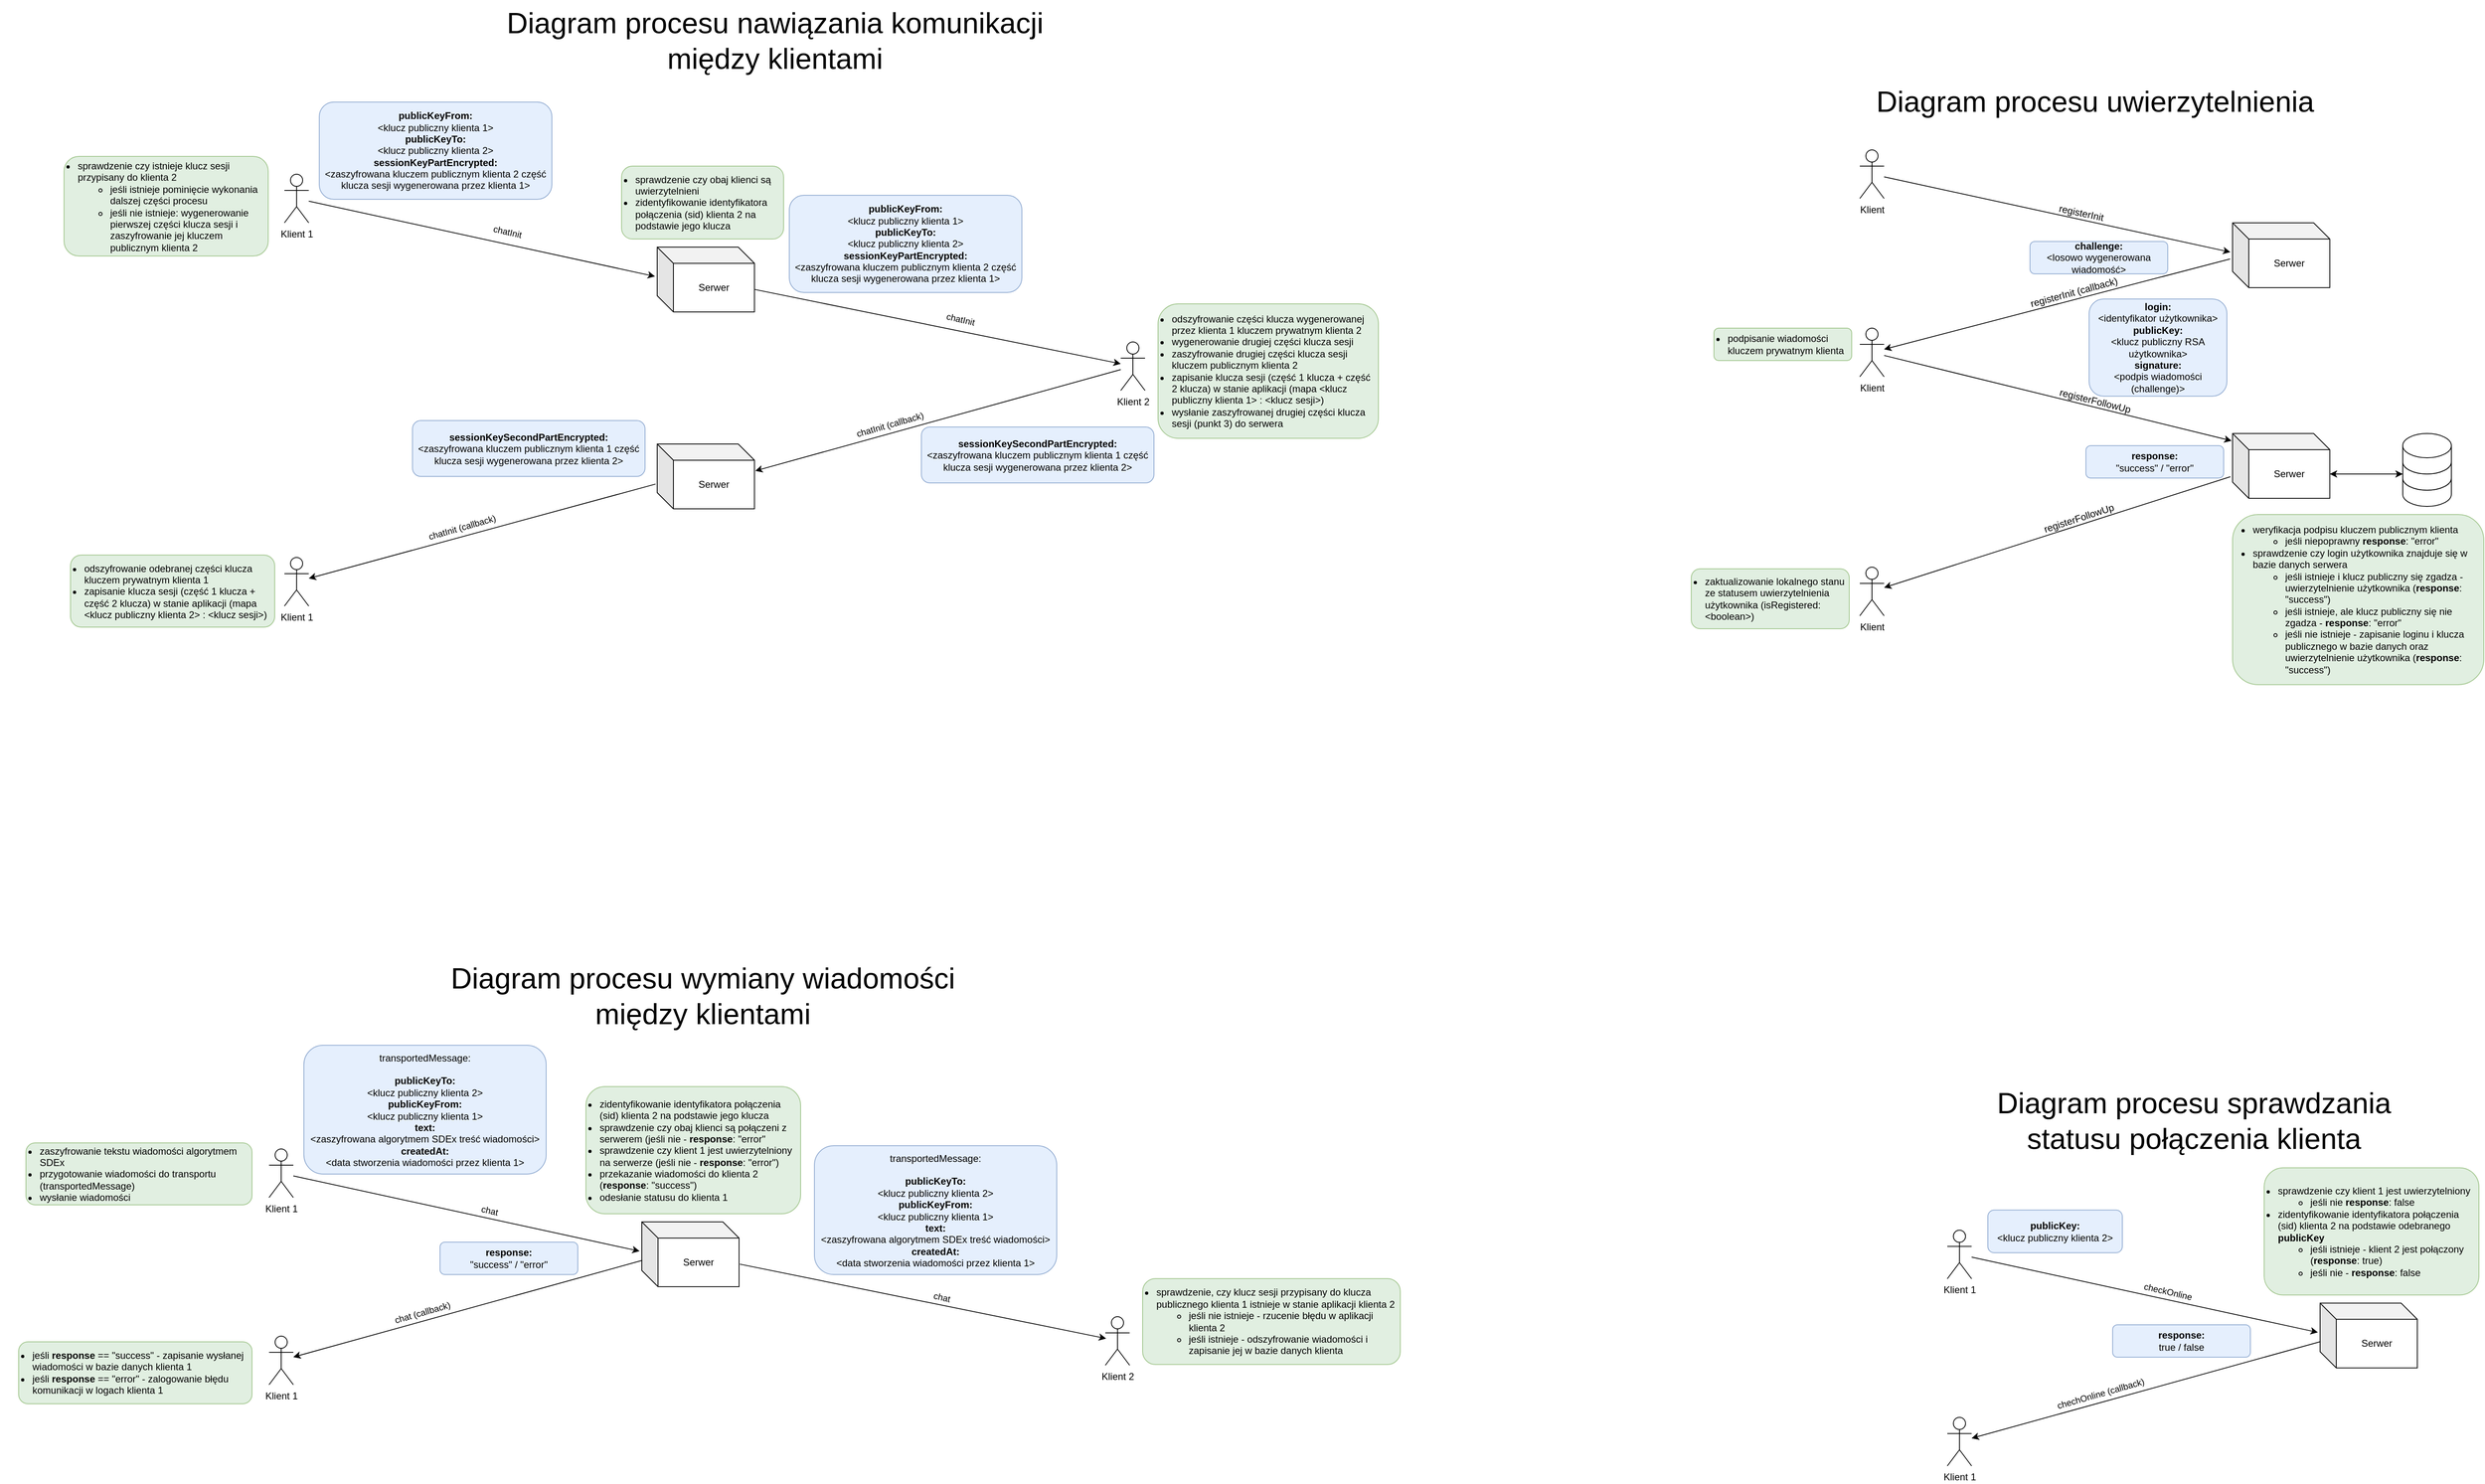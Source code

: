 <mxfile version="21.8.2" type="device">
  <diagram id="prtHgNgQTEPvFCAcTncT" name="Page-1">
    <mxGraphModel dx="3543" dy="1810" grid="0" gridSize="10" guides="1" tooltips="1" connect="1" arrows="1" fold="1" page="1" pageScale="1" pageWidth="827" pageHeight="1169" math="0" shadow="0">
      <root>
        <mxCell id="0" />
        <mxCell id="1" parent="0" />
        <mxCell id="hMmeVdPa3TFVPshaFbfD-28" value="&lt;div style=&quot;&quot;&gt;&lt;font style=&quot;font-size: 12px;&quot;&gt;&lt;b style=&quot;&quot;&gt;response:&lt;/b&gt;&lt;br&gt;&lt;/font&gt;&lt;/div&gt;&lt;div style=&quot;&quot;&gt;&lt;font style=&quot;font-size: 12px;&quot;&gt;&quot;success&quot; / &quot;error&quot;&lt;/font&gt;&lt;/div&gt;" style="rounded=1;whiteSpace=wrap;html=1;fillColor=#dae8fc;strokeColor=#6c8ebf;spacingTop=0;verticalAlign=middle;spacingBottom=0;opacity=70;" parent="1" vertex="1">
          <mxGeometry x="339" y="405" width="170" height="40" as="geometry" />
        </mxCell>
        <mxCell id="hMmeVdPa3TFVPshaFbfD-19" value="&lt;div style=&quot;&quot;&gt;&lt;span style=&quot;background-color: initial;&quot;&gt;&lt;b style=&quot;&quot;&gt;&lt;font style=&quot;font-size: 12px;&quot;&gt;login:&lt;/font&gt;&lt;/b&gt;&lt;/span&gt;&lt;/div&gt;&lt;div style=&quot;&quot;&gt;&lt;font style=&quot;font-size: 12px;&quot;&gt;&lt;span style=&quot;background-color: initial;&quot;&gt;&amp;lt;identyfikator użytkownika&amp;gt;&lt;/span&gt;&lt;br&gt;&lt;/font&gt;&lt;/div&gt;&lt;div style=&quot;&quot;&gt;&lt;span style=&quot;background-color: initial;&quot;&gt;&lt;b&gt;&lt;font style=&quot;font-size: 12px;&quot;&gt;publicKey:&lt;/font&gt;&lt;/b&gt;&lt;/span&gt;&lt;/div&gt;&lt;div style=&quot;&quot;&gt;&lt;span style=&quot;background-color: initial;&quot;&gt;&lt;font style=&quot;font-size: 12px;&quot;&gt;&amp;lt;klucz publiczny RSA użytkownika&amp;gt;&lt;/font&gt;&lt;/span&gt;&lt;/div&gt;&lt;div style=&quot;&quot;&gt;&lt;b&gt;&lt;font style=&quot;font-size: 12px;&quot;&gt;signature:&lt;/font&gt;&lt;/b&gt;&lt;/div&gt;&lt;div style=&quot;&quot;&gt;&lt;font style=&quot;font-size: 12px;&quot;&gt;&amp;lt;podpis wiadomości (challenge)&amp;gt;&lt;/font&gt;&lt;/div&gt;" style="rounded=1;whiteSpace=wrap;html=1;fillColor=#dae8fc;strokeColor=#6c8ebf;spacingTop=0;verticalAlign=middle;spacingBottom=0;opacity=70;" parent="1" vertex="1">
          <mxGeometry x="343" y="224" width="170" height="120" as="geometry" />
        </mxCell>
        <mxCell id="hMmeVdPa3TFVPshaFbfD-13" value="&lt;div style=&quot;&quot;&gt;&lt;span style=&quot;background-color: initial;&quot;&gt;&lt;b style=&quot;&quot;&gt;&lt;font style=&quot;font-size: 12px;&quot;&gt;challenge:&lt;/font&gt;&lt;/b&gt;&lt;/span&gt;&lt;/div&gt;&lt;div style=&quot;&quot;&gt;&lt;span style=&quot;background-color: initial;&quot;&gt;&lt;font style=&quot;font-size: 12px;&quot;&gt;&amp;lt;losowo wygenerowana wiadomość&amp;gt;&lt;/font&gt;&lt;/span&gt;&lt;br&gt;&lt;/div&gt;" style="rounded=1;whiteSpace=wrap;html=1;fillColor=#dae8fc;strokeColor=#6c8ebf;spacingTop=0;verticalAlign=middle;spacingBottom=0;opacity=70;" parent="1" vertex="1">
          <mxGeometry x="270" y="153" width="170" height="40" as="geometry" />
        </mxCell>
        <mxCell id="hMmeVdPa3TFVPshaFbfD-2" value="Klient" style="shape=umlActor;verticalLabelPosition=bottom;verticalAlign=top;html=1;outlineConnect=0;" parent="1" vertex="1">
          <mxGeometry x="60" y="40" width="30" height="60" as="geometry" />
        </mxCell>
        <mxCell id="hMmeVdPa3TFVPshaFbfD-3" value="Serwer" style="shape=cube;whiteSpace=wrap;html=1;boundedLbl=1;backgroundOutline=1;darkOpacity=0.05;darkOpacity2=0.1;" parent="1" vertex="1">
          <mxGeometry x="520" y="130" width="120" height="80" as="geometry" />
        </mxCell>
        <mxCell id="hMmeVdPa3TFVPshaFbfD-4" value="" style="endArrow=classic;html=1;rounded=0;entryX=-0.023;entryY=0.452;entryDx=0;entryDy=0;entryPerimeter=0;" parent="1" source="hMmeVdPa3TFVPshaFbfD-2" target="hMmeVdPa3TFVPshaFbfD-3" edge="1">
          <mxGeometry width="50" height="50" relative="1" as="geometry">
            <mxPoint x="290" y="230" as="sourcePoint" />
            <mxPoint x="340" y="180" as="targetPoint" />
          </mxGeometry>
        </mxCell>
        <mxCell id="hMmeVdPa3TFVPshaFbfD-5" value="registerInit" style="edgeLabel;html=1;align=center;verticalAlign=middle;resizable=0;points=[];rotation=12;fontSize=12;labelBackgroundColor=none;" parent="hMmeVdPa3TFVPshaFbfD-4" vertex="1" connectable="0">
          <mxGeometry x="-0.221" y="1" relative="1" as="geometry">
            <mxPoint x="76" y="9" as="offset" />
          </mxGeometry>
        </mxCell>
        <mxCell id="hMmeVdPa3TFVPshaFbfD-8" value="Klient" style="shape=umlActor;verticalLabelPosition=bottom;verticalAlign=top;html=1;outlineConnect=0;" parent="1" vertex="1">
          <mxGeometry x="60" y="260" width="30" height="60" as="geometry" />
        </mxCell>
        <mxCell id="hMmeVdPa3TFVPshaFbfD-11" value="" style="endArrow=classic;html=1;rounded=0;exitX=-0.026;exitY=0.558;exitDx=0;exitDy=0;exitPerimeter=0;" parent="1" source="hMmeVdPa3TFVPshaFbfD-3" target="hMmeVdPa3TFVPshaFbfD-8" edge="1">
          <mxGeometry width="50" height="50" relative="1" as="geometry">
            <mxPoint x="80" y="210" as="sourcePoint" />
            <mxPoint x="150" y="220" as="targetPoint" />
          </mxGeometry>
        </mxCell>
        <mxCell id="hMmeVdPa3TFVPshaFbfD-12" value="&lt;font style=&quot;font-size: 12px;&quot;&gt;registerInit (callback)&lt;/font&gt;" style="edgeLabel;html=1;align=center;verticalAlign=middle;resizable=0;points=[];rotation=-15;labelBackgroundColor=none;fontSize=12;" parent="hMmeVdPa3TFVPshaFbfD-11" vertex="1" connectable="0">
          <mxGeometry x="-0.221" y="1" relative="1" as="geometry">
            <mxPoint x="-27" y="-3" as="offset" />
          </mxGeometry>
        </mxCell>
        <mxCell id="hMmeVdPa3TFVPshaFbfD-15" value="" style="endArrow=classic;html=1;rounded=0;entryX=-0.01;entryY=0.113;entryDx=0;entryDy=0;entryPerimeter=0;" parent="1" source="hMmeVdPa3TFVPshaFbfD-8" target="hMmeVdPa3TFVPshaFbfD-16" edge="1">
          <mxGeometry width="50" height="50" relative="1" as="geometry">
            <mxPoint x="240" y="360" as="sourcePoint" />
            <mxPoint x="520" y="390" as="targetPoint" />
          </mxGeometry>
        </mxCell>
        <mxCell id="hMmeVdPa3TFVPshaFbfD-26" value="registerFollowUp" style="edgeLabel;html=1;align=center;verticalAlign=middle;resizable=0;points=[];rotation=14;labelBackgroundColor=none;fontSize=12;spacing=2;" parent="hMmeVdPa3TFVPshaFbfD-15" vertex="1" connectable="0">
          <mxGeometry x="-0.499" y="-1" relative="1" as="geometry">
            <mxPoint x="153" y="29" as="offset" />
          </mxGeometry>
        </mxCell>
        <mxCell id="hMmeVdPa3TFVPshaFbfD-16" value="Serwer" style="shape=cube;whiteSpace=wrap;html=1;boundedLbl=1;backgroundOutline=1;darkOpacity=0.05;darkOpacity2=0.1;" parent="1" vertex="1">
          <mxGeometry x="520" y="390" width="120" height="80" as="geometry" />
        </mxCell>
        <mxCell id="hMmeVdPa3TFVPshaFbfD-24" value="Klient" style="shape=umlActor;verticalLabelPosition=bottom;verticalAlign=top;html=1;outlineConnect=0;" parent="1" vertex="1">
          <mxGeometry x="60" y="555" width="30" height="60" as="geometry" />
        </mxCell>
        <mxCell id="hMmeVdPa3TFVPshaFbfD-25" value="" style="endArrow=classic;html=1;rounded=0;exitX=-0.023;exitY=0.667;exitDx=0;exitDy=0;exitPerimeter=0;" parent="1" source="hMmeVdPa3TFVPshaFbfD-16" target="hMmeVdPa3TFVPshaFbfD-24" edge="1">
          <mxGeometry width="50" height="50" relative="1" as="geometry">
            <mxPoint x="510" y="420" as="sourcePoint" />
            <mxPoint x="320" y="440" as="targetPoint" />
          </mxGeometry>
        </mxCell>
        <mxCell id="hMmeVdPa3TFVPshaFbfD-29" value="&lt;font style=&quot;font-size: 12px;&quot;&gt;registerFollowUp&lt;/font&gt;" style="edgeLabel;html=1;align=center;verticalAlign=middle;resizable=0;points=[];rotation=342;labelBackgroundColor=none;fontSize=12;" parent="hMmeVdPa3TFVPshaFbfD-25" vertex="1" connectable="0">
          <mxGeometry x="0.553" relative="1" as="geometry">
            <mxPoint x="144" y="-55" as="offset" />
          </mxGeometry>
        </mxCell>
        <mxCell id="hMmeVdPa3TFVPshaFbfD-35" value="&lt;div style=&quot;&quot;&gt;&lt;ul&gt;&lt;li&gt;&lt;font style=&quot;font-size: 12px;&quot;&gt;podpisanie wiadomości kluczem prywatnym klienta&lt;/font&gt;&lt;/li&gt;&lt;/ul&gt;&lt;/div&gt;" style="rounded=1;whiteSpace=wrap;html=1;fillColor=#d5e8d4;strokeColor=#82b366;spacingTop=0;verticalAlign=middle;spacingBottom=0;opacity=70;align=left;labelPosition=center;verticalLabelPosition=middle;spacingLeft=-25;" parent="1" vertex="1">
          <mxGeometry x="-120" y="260" width="170" height="40" as="geometry" />
        </mxCell>
        <mxCell id="Lk_NrazdhThPDiIbwe2l-1" value="&lt;div style=&quot;&quot;&gt;&lt;ul&gt;&lt;li&gt;&lt;span style=&quot;&quot;&gt;weryfikacja podpisu kluczem publicznym klienta&lt;/span&gt;&lt;/li&gt;&lt;ul&gt;&lt;li&gt;&lt;span style=&quot;&quot;&gt;jeśli niepoprawny &lt;b&gt;response&lt;/b&gt;: &quot;error&quot;&lt;/span&gt;&lt;/li&gt;&lt;/ul&gt;&lt;li&gt;&lt;span style=&quot;&quot;&gt;sprawdzenie czy login użytkownika znajduje się w bazie danych serwera&lt;/span&gt;&lt;/li&gt;&lt;ul&gt;&lt;li&gt;&lt;span style=&quot;&quot;&gt;jeśli istnieje i klucz publiczny się zgadza - uwierzytelnienie użytkownika (&lt;b&gt;response&lt;/b&gt;: &quot;success&quot;)&lt;/span&gt;&lt;/li&gt;&lt;li&gt;&lt;span style=&quot;&quot;&gt;jeśli istnieje, ale klucz publiczny się nie zgadza - &lt;b&gt;response&lt;/b&gt;: &quot;error&quot;&lt;/span&gt;&lt;/li&gt;&lt;li&gt;&lt;span style=&quot;&quot;&gt;jeśli nie istnieje - zapisanie loginu i klucza publicznego w bazie danych oraz uwierzytelnienie użytkownika (&lt;b&gt;response&lt;/b&gt;: &quot;success&quot;)&lt;/span&gt;&lt;/li&gt;&lt;/ul&gt;&lt;/ul&gt;&lt;/div&gt;" style="rounded=1;whiteSpace=wrap;html=1;fillColor=#d5e8d4;strokeColor=#82b366;spacingTop=0;verticalAlign=middle;spacingBottom=0;opacity=70;align=left;labelPosition=center;verticalLabelPosition=middle;spacingLeft=-17;" parent="1" vertex="1">
          <mxGeometry x="520" y="490" width="310" height="210" as="geometry" />
        </mxCell>
        <mxCell id="Lk_NrazdhThPDiIbwe2l-2" value="Diagram procesu uwierzytelnienia" style="text;html=1;align=center;verticalAlign=middle;resizable=0;points=[];autosize=1;strokeColor=none;fillColor=none;fontSize=36;" parent="1" vertex="1">
          <mxGeometry x="70" y="-50" width="560" height="60" as="geometry" />
        </mxCell>
        <mxCell id="Lk_NrazdhThPDiIbwe2l-3" value="" style="group" parent="1" vertex="1" connectable="0">
          <mxGeometry x="730" y="390" width="60" height="90" as="geometry" />
        </mxCell>
        <mxCell id="hMmeVdPa3TFVPshaFbfD-30" value="" style="shape=cylinder3;whiteSpace=wrap;html=1;boundedLbl=1;backgroundOutline=1;size=15;" parent="Lk_NrazdhThPDiIbwe2l-3" vertex="1">
          <mxGeometry y="40" width="60" height="50" as="geometry" />
        </mxCell>
        <mxCell id="hMmeVdPa3TFVPshaFbfD-31" value="" style="shape=cylinder3;whiteSpace=wrap;html=1;boundedLbl=1;backgroundOutline=1;size=15;" parent="Lk_NrazdhThPDiIbwe2l-3" vertex="1">
          <mxGeometry y="20" width="60" height="50" as="geometry" />
        </mxCell>
        <mxCell id="hMmeVdPa3TFVPshaFbfD-32" value="" style="shape=cylinder3;whiteSpace=wrap;html=1;boundedLbl=1;backgroundOutline=1;size=15;" parent="Lk_NrazdhThPDiIbwe2l-3" vertex="1">
          <mxGeometry width="60" height="50" as="geometry" />
        </mxCell>
        <mxCell id="Lk_NrazdhThPDiIbwe2l-4" value="" style="endArrow=classic;startArrow=classic;html=1;rounded=0;exitX=0;exitY=0;exitDx=120;exitDy=50;exitPerimeter=0;entryX=0;entryY=0;entryDx=0;entryDy=30;entryPerimeter=0;" parent="1" source="hMmeVdPa3TFVPshaFbfD-16" target="hMmeVdPa3TFVPshaFbfD-31" edge="1">
          <mxGeometry width="50" height="50" relative="1" as="geometry">
            <mxPoint x="380" y="550" as="sourcePoint" />
            <mxPoint x="430" y="500" as="targetPoint" />
          </mxGeometry>
        </mxCell>
        <mxCell id="Lk_NrazdhThPDiIbwe2l-5" value="Diagram procesu nawiązania komunikacji&lt;br&gt;między klientami" style="text;html=1;align=center;verticalAlign=middle;resizable=0;points=[];autosize=1;strokeColor=none;fillColor=none;fontSize=36;" parent="1" vertex="1">
          <mxGeometry x="-1624" y="-145" width="690" height="100" as="geometry" />
        </mxCell>
        <mxCell id="Lk_NrazdhThPDiIbwe2l-8" value="&lt;div style=&quot;&quot;&gt;&lt;span style=&quot;background-color: initial;&quot;&gt;&lt;b style=&quot;&quot;&gt;&lt;font style=&quot;font-size: 12px;&quot;&gt;publicKeyFrom:&lt;/font&gt;&lt;/b&gt;&lt;/span&gt;&lt;/div&gt;&lt;div style=&quot;&quot;&gt;&lt;font style=&quot;font-size: 12px;&quot;&gt;&lt;span style=&quot;background-color: initial;&quot;&gt;&amp;lt;klucz publiczny klienta 1&amp;gt;&lt;br&gt;&lt;/span&gt;&lt;b&gt;publicKeyTo:&lt;/b&gt;&lt;/font&gt;&lt;/div&gt;&lt;div style=&quot;&quot;&gt;&lt;font style=&quot;font-size: 12px;&quot;&gt;&amp;lt;klucz publiczny klienta 2&amp;gt;&lt;br&gt;&lt;b&gt;sessionKeyPartEncrypted:&lt;/b&gt;&lt;/font&gt;&lt;/div&gt;&lt;div style=&quot;&quot;&gt;&lt;font style=&quot;font-size: 12px;&quot;&gt;&amp;lt;zaszyfrowana kluczem publicznym klienta 2 część klucza sesji wygenerowana przez klienta 1&amp;gt;&lt;/font&gt;&lt;/div&gt;" style="rounded=1;whiteSpace=wrap;html=1;fillColor=#dae8fc;strokeColor=#6c8ebf;spacingTop=0;verticalAlign=middle;spacingBottom=0;opacity=70;" parent="1" vertex="1">
          <mxGeometry x="-1841" y="-19" width="287" height="120" as="geometry" />
        </mxCell>
        <mxCell id="Lk_NrazdhThPDiIbwe2l-9" value="Klient 1" style="shape=umlActor;verticalLabelPosition=bottom;verticalAlign=top;html=1;outlineConnect=0;" parent="1" vertex="1">
          <mxGeometry x="-1884" y="70" width="30" height="60" as="geometry" />
        </mxCell>
        <mxCell id="Lk_NrazdhThPDiIbwe2l-10" value="Serwer" style="shape=cube;whiteSpace=wrap;html=1;boundedLbl=1;backgroundOutline=1;darkOpacity=0.05;darkOpacity2=0.1;" parent="1" vertex="1">
          <mxGeometry x="-1424" y="160" width="120" height="80" as="geometry" />
        </mxCell>
        <mxCell id="Lk_NrazdhThPDiIbwe2l-11" value="" style="endArrow=classic;html=1;rounded=0;entryX=-0.023;entryY=0.452;entryDx=0;entryDy=0;entryPerimeter=0;" parent="1" source="Lk_NrazdhThPDiIbwe2l-9" target="Lk_NrazdhThPDiIbwe2l-10" edge="1">
          <mxGeometry width="50" height="50" relative="1" as="geometry">
            <mxPoint x="-1654" y="260" as="sourcePoint" />
            <mxPoint x="-1604" y="210" as="targetPoint" />
          </mxGeometry>
        </mxCell>
        <mxCell id="Lk_NrazdhThPDiIbwe2l-12" value="chatInit" style="edgeLabel;html=1;align=center;verticalAlign=middle;resizable=0;points=[];rotation=13;" parent="Lk_NrazdhThPDiIbwe2l-11" vertex="1" connectable="0">
          <mxGeometry x="-0.221" y="1" relative="1" as="geometry">
            <mxPoint x="78" y="2" as="offset" />
          </mxGeometry>
        </mxCell>
        <mxCell id="Lk_NrazdhThPDiIbwe2l-18" value="Serwer" style="shape=cube;whiteSpace=wrap;html=1;boundedLbl=1;backgroundOutline=1;darkOpacity=0.05;darkOpacity2=0.1;" parent="1" vertex="1">
          <mxGeometry x="-1424" y="403" width="120" height="80" as="geometry" />
        </mxCell>
        <mxCell id="Lk_NrazdhThPDiIbwe2l-19" value="Klient 1" style="shape=umlActor;verticalLabelPosition=bottom;verticalAlign=top;html=1;outlineConnect=0;" parent="1" vertex="1">
          <mxGeometry x="-1884" y="543" width="30" height="60" as="geometry" />
        </mxCell>
        <mxCell id="Lk_NrazdhThPDiIbwe2l-22" value="&lt;div style=&quot;&quot;&gt;&lt;ul&gt;&lt;li&gt;&lt;font style=&quot;font-size: 12px;&quot;&gt;odszyfrowanie odebranej części klucza kluczem prywatnym klienta 1&lt;/font&gt;&lt;/li&gt;&lt;li style=&quot;border-color: var(--border-color);&quot;&gt;zapisanie klucza sesji (część 1 klucza + część 2 klucza) w stanie aplikacji (mapa &amp;lt;klucz publiczny klienta 2&amp;gt; : &amp;lt;klucz sesji&amp;gt;)&lt;/li&gt;&lt;/ul&gt;&lt;/div&gt;" style="rounded=1;whiteSpace=wrap;html=1;fillColor=#d5e8d4;strokeColor=#82b366;spacingTop=0;verticalAlign=middle;spacingBottom=0;opacity=70;align=left;labelPosition=center;verticalLabelPosition=middle;spacingLeft=-25;" parent="1" vertex="1">
          <mxGeometry x="-2148" y="540" width="252" height="89" as="geometry" />
        </mxCell>
        <mxCell id="Lk_NrazdhThPDiIbwe2l-29" value="Klient 2" style="shape=umlActor;verticalLabelPosition=bottom;verticalAlign=top;html=1;outlineConnect=0;" parent="1" vertex="1">
          <mxGeometry x="-852" y="277" width="30" height="60" as="geometry" />
        </mxCell>
        <mxCell id="Lk_NrazdhThPDiIbwe2l-30" value="" style="endArrow=classic;html=1;rounded=0;" parent="1" source="Lk_NrazdhThPDiIbwe2l-10" target="Lk_NrazdhThPDiIbwe2l-29" edge="1">
          <mxGeometry width="50" height="50" relative="1" as="geometry">
            <mxPoint x="-1234" y="170" as="sourcePoint" />
            <mxPoint x="-867" y="356.5" as="targetPoint" />
          </mxGeometry>
        </mxCell>
        <mxCell id="Lk_NrazdhThPDiIbwe2l-31" value="chatInit" style="edgeLabel;html=1;align=center;verticalAlign=middle;resizable=0;points=[];rotation=13;" parent="Lk_NrazdhThPDiIbwe2l-30" vertex="1" connectable="0">
          <mxGeometry x="-0.221" y="1" relative="1" as="geometry">
            <mxPoint x="78" y="2" as="offset" />
          </mxGeometry>
        </mxCell>
        <mxCell id="Lk_NrazdhThPDiIbwe2l-32" value="&lt;div style=&quot;&quot;&gt;&lt;ul&gt;&lt;li&gt;&lt;span style=&quot;&quot;&gt;sprawdzenie czy obaj klienci są uwierzytelnieni&lt;/span&gt;&lt;/li&gt;&lt;li&gt;&lt;span style=&quot;&quot;&gt;zidentyfikowanie identyfikatora połączenia (sid) klienta 2 na podstawie jego klucza&lt;/span&gt;&lt;/li&gt;&lt;/ul&gt;&lt;/div&gt;" style="rounded=1;whiteSpace=wrap;html=1;fillColor=#d5e8d4;strokeColor=#82b366;spacingTop=0;verticalAlign=middle;spacingBottom=0;opacity=70;align=left;labelPosition=center;verticalLabelPosition=middle;spacingLeft=-25;" parent="1" vertex="1">
          <mxGeometry x="-1468" y="60" width="200" height="90" as="geometry" />
        </mxCell>
        <mxCell id="7EqNihi-GNMJjYa_B4wX-1" value="&lt;div style=&quot;&quot;&gt;&lt;ul&gt;&lt;li&gt;&lt;font style=&quot;font-size: 12px;&quot;&gt;zaktualizowanie lokalnego stanu ze statusem uwierzytelnienia użytkownika (isRegistered: &amp;lt;boolean&amp;gt;)&lt;/font&gt;&lt;/li&gt;&lt;/ul&gt;&lt;/div&gt;" style="rounded=1;whiteSpace=wrap;html=1;fillColor=#d5e8d4;strokeColor=#82b366;spacingTop=0;verticalAlign=middle;spacingBottom=0;opacity=70;align=left;labelPosition=center;verticalLabelPosition=middle;spacingLeft=-25;" parent="1" vertex="1">
          <mxGeometry x="-148" y="557" width="195" height="74" as="geometry" />
        </mxCell>
        <mxCell id="7EqNihi-GNMJjYa_B4wX-2" value="&lt;div style=&quot;&quot;&gt;&lt;ul&gt;&lt;li&gt;odszyfrowanie części klucza wygenerowanej przez klienta 1 kluczem prywatnym klienta 2&lt;/li&gt;&lt;li&gt;wygenerowanie drugiej części klucza sesji&lt;/li&gt;&lt;li&gt;zaszyfrowanie drugiej części klucza sesji kluczem publicznym klienta 2&lt;/li&gt;&lt;li&gt;zapisanie klucza sesji (część 1 klucza + część 2 klucza) w stanie aplikacji (mapa &amp;lt;klucz publiczny klienta 1&amp;gt; : &amp;lt;klucz sesji&amp;gt;)&lt;/li&gt;&lt;li&gt;wysłanie zaszyfrowanej drugiej części klucza sesji (punkt 3) do serwera&lt;/li&gt;&lt;/ul&gt;&lt;/div&gt;" style="rounded=1;whiteSpace=wrap;html=1;fillColor=#d5e8d4;strokeColor=#82b366;spacingTop=0;verticalAlign=middle;spacingBottom=0;opacity=70;align=left;labelPosition=center;verticalLabelPosition=middle;spacingLeft=-25;" parent="1" vertex="1">
          <mxGeometry x="-806" y="230" width="272" height="166" as="geometry" />
        </mxCell>
        <mxCell id="7EqNihi-GNMJjYa_B4wX-3" value="&lt;div style=&quot;&quot;&gt;&lt;span style=&quot;background-color: initial;&quot;&gt;&lt;b style=&quot;&quot;&gt;&lt;font style=&quot;font-size: 12px;&quot;&gt;publicKeyFrom:&lt;/font&gt;&lt;/b&gt;&lt;/span&gt;&lt;/div&gt;&lt;div style=&quot;&quot;&gt;&lt;font style=&quot;font-size: 12px;&quot;&gt;&lt;span style=&quot;background-color: initial;&quot;&gt;&amp;lt;klucz publiczny klienta 1&amp;gt;&lt;br&gt;&lt;/span&gt;&lt;b&gt;publicKeyTo:&lt;/b&gt;&lt;/font&gt;&lt;/div&gt;&lt;div style=&quot;&quot;&gt;&lt;font style=&quot;font-size: 12px;&quot;&gt;&amp;lt;klucz publiczny klienta 2&amp;gt;&lt;br&gt;&lt;b&gt;sessionKeyPartEncrypted:&lt;/b&gt;&lt;/font&gt;&lt;/div&gt;&lt;div style=&quot;&quot;&gt;&lt;font style=&quot;font-size: 12px;&quot;&gt;&amp;lt;zaszyfrowana kluczem publicznym klienta 2 część klucza sesji wygenerowana przez klienta 1&amp;gt;&lt;/font&gt;&lt;/div&gt;" style="rounded=1;whiteSpace=wrap;html=1;fillColor=#dae8fc;strokeColor=#6c8ebf;spacingTop=0;verticalAlign=middle;spacingBottom=0;opacity=70;" parent="1" vertex="1">
          <mxGeometry x="-1261" y="96" width="287" height="120" as="geometry" />
        </mxCell>
        <mxCell id="7EqNihi-GNMJjYa_B4wX-6" value="" style="endArrow=classic;html=1;rounded=0;entryX=1.008;entryY=0.414;entryDx=0;entryDy=0;entryPerimeter=0;" parent="1" source="Lk_NrazdhThPDiIbwe2l-29" target="Lk_NrazdhThPDiIbwe2l-18" edge="1">
          <mxGeometry width="50" height="50" relative="1" as="geometry">
            <mxPoint x="-1367" y="474" as="sourcePoint" />
            <mxPoint x="-1317" y="424" as="targetPoint" />
          </mxGeometry>
        </mxCell>
        <mxCell id="7EqNihi-GNMJjYa_B4wX-8" value="chatInit (callback)" style="edgeLabel;html=1;align=center;verticalAlign=middle;resizable=0;points=[];labelBackgroundColor=none;rotation=344;" parent="7EqNihi-GNMJjYa_B4wX-6" vertex="1" connectable="0">
          <mxGeometry x="0.3" y="3" relative="1" as="geometry">
            <mxPoint x="7" y="-16" as="offset" />
          </mxGeometry>
        </mxCell>
        <mxCell id="7EqNihi-GNMJjYa_B4wX-7" value="&lt;div style=&quot;&quot;&gt;&lt;b style=&quot;background-color: initial;&quot;&gt;sessionKeySecondPartEncrypted:&lt;/b&gt;&lt;br&gt;&lt;/div&gt;&lt;div style=&quot;&quot;&gt;&lt;font style=&quot;font-size: 12px;&quot;&gt;&amp;lt;zaszyfrowana kluczem publicznym klienta 1 część klucza sesji wygenerowana przez klienta 2&amp;gt;&lt;/font&gt;&lt;/div&gt;" style="rounded=1;whiteSpace=wrap;html=1;fillColor=#dae8fc;strokeColor=#6c8ebf;spacingTop=0;verticalAlign=middle;spacingBottom=0;opacity=70;" parent="1" vertex="1">
          <mxGeometry x="-1098" y="382" width="287" height="69" as="geometry" />
        </mxCell>
        <mxCell id="7EqNihi-GNMJjYa_B4wX-9" value="" style="endArrow=classic;html=1;rounded=0;exitX=-0.017;exitY=0.618;exitDx=0;exitDy=0;exitPerimeter=0;" parent="1" source="Lk_NrazdhThPDiIbwe2l-18" target="Lk_NrazdhThPDiIbwe2l-19" edge="1">
          <mxGeometry width="50" height="50" relative="1" as="geometry">
            <mxPoint x="-1479" y="452" as="sourcePoint" />
            <mxPoint x="-1657" y="593" as="targetPoint" />
          </mxGeometry>
        </mxCell>
        <mxCell id="7EqNihi-GNMJjYa_B4wX-10" value="chatInit (callback)" style="edgeLabel;html=1;align=center;verticalAlign=middle;resizable=0;points=[];labelBackgroundColor=none;rotation=344;" parent="7EqNihi-GNMJjYa_B4wX-9" vertex="1" connectable="0">
          <mxGeometry x="0.3" y="3" relative="1" as="geometry">
            <mxPoint x="38" y="-25" as="offset" />
          </mxGeometry>
        </mxCell>
        <mxCell id="7EqNihi-GNMJjYa_B4wX-12" value="&lt;div style=&quot;&quot;&gt;&lt;b style=&quot;background-color: initial;&quot;&gt;sessionKeySecondPartEncrypted:&lt;/b&gt;&lt;br&gt;&lt;/div&gt;&lt;div style=&quot;&quot;&gt;&lt;font style=&quot;font-size: 12px;&quot;&gt;&amp;lt;zaszyfrowana kluczem publicznym klienta 1 część klucza sesji wygenerowana przez klienta 2&amp;gt;&lt;/font&gt;&lt;/div&gt;" style="rounded=1;whiteSpace=wrap;html=1;fillColor=#dae8fc;strokeColor=#6c8ebf;spacingTop=0;verticalAlign=middle;spacingBottom=0;opacity=70;" parent="1" vertex="1">
          <mxGeometry x="-1726" y="374" width="287" height="69" as="geometry" />
        </mxCell>
        <mxCell id="7EqNihi-GNMJjYa_B4wX-13" value="&lt;div style=&quot;&quot;&gt;&lt;ul&gt;&lt;li&gt;sprawdzenie czy istnieje klucz sesji przypisany do klienta 2&lt;/li&gt;&lt;ul&gt;&lt;li&gt;jeśli istnieje pominięcie wykonania dalszej części procesu&lt;/li&gt;&lt;li&gt;jeśli nie istnieje: wygenerowanie pierwszej części klucza sesji i zaszyfrowanie jej kluczem publicznym klienta 2&lt;/li&gt;&lt;/ul&gt;&lt;/ul&gt;&lt;/div&gt;" style="rounded=1;whiteSpace=wrap;html=1;fillColor=#d5e8d4;strokeColor=#82b366;spacingTop=0;verticalAlign=middle;spacingBottom=0;opacity=70;align=left;labelPosition=center;verticalLabelPosition=middle;spacingLeft=-25;" parent="1" vertex="1">
          <mxGeometry x="-2156" y="48" width="252" height="123" as="geometry" />
        </mxCell>
        <mxCell id="7EqNihi-GNMJjYa_B4wX-14" value="Diagram procesu wymiany wiadomości&lt;br&gt;między klientami" style="text;html=1;align=center;verticalAlign=middle;resizable=0;points=[];autosize=1;strokeColor=none;fillColor=none;fontSize=36;" parent="1" vertex="1">
          <mxGeometry x="-1688" y="1035" width="640" height="98" as="geometry" />
        </mxCell>
        <mxCell id="7EqNihi-GNMJjYa_B4wX-15" value="&lt;div style=&quot;&quot;&gt;&lt;span style=&quot;background-color: initial;&quot;&gt;&lt;font style=&quot;font-size: 12px;&quot;&gt;transportedMessage:&lt;br&gt;&lt;/font&gt;&lt;/span&gt;&lt;/div&gt;&lt;div style=&quot;&quot;&gt;&lt;span style=&quot;background-color: initial;&quot;&gt;&lt;font style=&quot;font-size: 12px;&quot;&gt;&lt;br&gt;&lt;/font&gt;&lt;/span&gt;&lt;/div&gt;&lt;div style=&quot;&quot;&gt;&lt;font style=&quot;font-size: 12px;&quot;&gt;&lt;b&gt;publicKeyTo:&lt;/b&gt;&lt;/font&gt;&lt;/div&gt;&lt;div style=&quot;&quot;&gt;&lt;font style=&quot;font-size: 12px;&quot;&gt;&amp;lt;klucz publiczny klienta 2&amp;gt;&lt;/font&gt;&lt;/div&gt;&lt;div style=&quot;&quot;&gt;&lt;font style=&quot;font-size: 12px;&quot;&gt;&lt;div style=&quot;border-color: var(--border-color);&quot;&gt;&lt;font style=&quot;border-color: var(--border-color);&quot;&gt;&lt;b style=&quot;border-color: var(--border-color);&quot;&gt;publicKeyFrom:&lt;/b&gt;&lt;/font&gt;&lt;/div&gt;&lt;div style=&quot;border-color: var(--border-color);&quot;&gt;&lt;font style=&quot;border-color: var(--border-color);&quot;&gt;&lt;span style=&quot;border-color: var(--border-color); background-color: initial;&quot;&gt;&amp;lt;klucz publiczny klienta 1&amp;gt;&lt;/span&gt;&lt;/font&gt;&lt;/div&gt;&lt;b&gt;text:&lt;/b&gt;&lt;/font&gt;&lt;/div&gt;&lt;div style=&quot;&quot;&gt;&lt;font style=&quot;font-size: 12px;&quot;&gt;&amp;lt;zaszyfrowana algorytmem SDEx treść wiadomości&amp;gt;&lt;/font&gt;&lt;/div&gt;&lt;div style=&quot;&quot;&gt;&lt;font style=&quot;font-size: 12px;&quot;&gt;&lt;b&gt;createdAt:&lt;/b&gt;&lt;/font&gt;&lt;/div&gt;&lt;div style=&quot;&quot;&gt;&amp;lt;data stworzenia wiadomości przez klienta 1&amp;gt;&lt;/div&gt;" style="rounded=1;whiteSpace=wrap;html=1;fillColor=#dae8fc;strokeColor=#6c8ebf;spacingTop=0;verticalAlign=middle;spacingBottom=0;opacity=70;" parent="1" vertex="1">
          <mxGeometry x="-1860" y="1145" width="299" height="159" as="geometry" />
        </mxCell>
        <mxCell id="7EqNihi-GNMJjYa_B4wX-16" value="Klient 1" style="shape=umlActor;verticalLabelPosition=bottom;verticalAlign=top;html=1;outlineConnect=0;" parent="1" vertex="1">
          <mxGeometry x="-1903" y="1273" width="30" height="60" as="geometry" />
        </mxCell>
        <mxCell id="7EqNihi-GNMJjYa_B4wX-17" value="Serwer" style="shape=cube;whiteSpace=wrap;html=1;boundedLbl=1;backgroundOutline=1;darkOpacity=0.05;darkOpacity2=0.1;" parent="1" vertex="1">
          <mxGeometry x="-1443" y="1363" width="120" height="80" as="geometry" />
        </mxCell>
        <mxCell id="7EqNihi-GNMJjYa_B4wX-18" value="" style="endArrow=classic;html=1;rounded=0;entryX=-0.023;entryY=0.452;entryDx=0;entryDy=0;entryPerimeter=0;" parent="1" source="7EqNihi-GNMJjYa_B4wX-16" target="7EqNihi-GNMJjYa_B4wX-17" edge="1">
          <mxGeometry width="50" height="50" relative="1" as="geometry">
            <mxPoint x="-1673" y="1463" as="sourcePoint" />
            <mxPoint x="-1623" y="1413" as="targetPoint" />
          </mxGeometry>
        </mxCell>
        <mxCell id="7EqNihi-GNMJjYa_B4wX-19" value="chat" style="edgeLabel;html=1;align=center;verticalAlign=middle;resizable=0;points=[];rotation=13;" parent="7EqNihi-GNMJjYa_B4wX-18" vertex="1" connectable="0">
          <mxGeometry x="-0.221" y="1" relative="1" as="geometry">
            <mxPoint x="75" y="7" as="offset" />
          </mxGeometry>
        </mxCell>
        <mxCell id="7EqNihi-GNMJjYa_B4wX-23" value="Klient 2" style="shape=umlActor;verticalLabelPosition=bottom;verticalAlign=top;html=1;outlineConnect=0;" parent="1" vertex="1">
          <mxGeometry x="-871" y="1480" width="30" height="60" as="geometry" />
        </mxCell>
        <mxCell id="7EqNihi-GNMJjYa_B4wX-24" value="" style="endArrow=classic;html=1;rounded=0;" parent="1" edge="1">
          <mxGeometry width="50" height="50" relative="1" as="geometry">
            <mxPoint x="-1322" y="1415.182" as="sourcePoint" />
            <mxPoint x="-870" y="1506.954" as="targetPoint" />
          </mxGeometry>
        </mxCell>
        <mxCell id="7EqNihi-GNMJjYa_B4wX-25" value="chat" style="edgeLabel;html=1;align=center;verticalAlign=middle;resizable=0;points=[];rotation=13;" parent="7EqNihi-GNMJjYa_B4wX-24" vertex="1" connectable="0">
          <mxGeometry x="-0.221" y="1" relative="1" as="geometry">
            <mxPoint x="73" y="6" as="offset" />
          </mxGeometry>
        </mxCell>
        <mxCell id="7EqNihi-GNMJjYa_B4wX-26" value="&lt;div style=&quot;&quot;&gt;&lt;ul&gt;&lt;li&gt;&lt;span style=&quot;background-color: initial;&quot;&gt;zidentyfikowanie identyfikatora połączenia (sid) klienta 2 na podstawie jego klucza&lt;/span&gt;&lt;br&gt;&lt;/li&gt;&lt;li style=&quot;border-color: var(--border-color);&quot;&gt;sprawdzenie czy obaj klienci są połączeni z serwerem (jeśli nie - &lt;b&gt;response&lt;/b&gt;: &quot;error&quot;&lt;/li&gt;&lt;li style=&quot;border-color: var(--border-color);&quot;&gt;sprawdzenie czy klient 1 jest uwierzytelniony na serwerze (jeśli nie - &lt;b&gt;response&lt;/b&gt;: &quot;error&quot;)&lt;/li&gt;&lt;li style=&quot;border-color: var(--border-color);&quot;&gt;przekazanie wiadomości do klienta 2 (&lt;b&gt;response&lt;/b&gt;: &quot;success&quot;)&lt;/li&gt;&lt;li style=&quot;border-color: var(--border-color);&quot;&gt;odesłanie statusu do klienta 1&lt;/li&gt;&lt;/ul&gt;&lt;/div&gt;" style="rounded=1;whiteSpace=wrap;html=1;fillColor=#d5e8d4;strokeColor=#82b366;spacingTop=0;verticalAlign=middle;spacingBottom=0;opacity=70;align=left;labelPosition=center;verticalLabelPosition=middle;spacingLeft=-25;" parent="1" vertex="1">
          <mxGeometry x="-1512" y="1196" width="265" height="157" as="geometry" />
        </mxCell>
        <mxCell id="7EqNihi-GNMJjYa_B4wX-27" value="&lt;div style=&quot;&quot;&gt;&lt;ul&gt;&lt;li&gt;sprawdzenie, czy klucz sesji przypisany do klucza publicznego klienta 1 istnieje w stanie aplikacji klienta 2&lt;/li&gt;&lt;ul&gt;&lt;li&gt;jeśli nie istnieje - rzucenie błędu w aplikacji klienta 2&lt;/li&gt;&lt;li&gt;jeśli istnieje - odszyfrowanie wiadomości i zapisanie jej w bazie danych klienta&lt;/li&gt;&lt;/ul&gt;&lt;/ul&gt;&lt;/div&gt;" style="rounded=1;whiteSpace=wrap;html=1;fillColor=#d5e8d4;strokeColor=#82b366;spacingTop=0;verticalAlign=middle;spacingBottom=0;opacity=70;align=left;labelPosition=center;verticalLabelPosition=middle;spacingLeft=-25;" parent="1" vertex="1">
          <mxGeometry x="-825" y="1433" width="318" height="106" as="geometry" />
        </mxCell>
        <mxCell id="7EqNihi-GNMJjYa_B4wX-29" value="" style="endArrow=classic;html=1;rounded=0;exitX=0.005;exitY=0.594;exitDx=0;exitDy=0;exitPerimeter=0;" parent="1" source="7EqNihi-GNMJjYa_B4wX-17" target="7EqNihi-GNMJjYa_B4wX-38" edge="1">
          <mxGeometry width="50" height="50" relative="1" as="geometry">
            <mxPoint x="-1386" y="1677" as="sourcePoint" />
            <mxPoint x="-1807" y="1528" as="targetPoint" />
          </mxGeometry>
        </mxCell>
        <mxCell id="7EqNihi-GNMJjYa_B4wX-30" value="chat (callback)" style="edgeLabel;html=1;align=center;verticalAlign=middle;resizable=0;points=[];labelBackgroundColor=none;rotation=344;" parent="7EqNihi-GNMJjYa_B4wX-29" vertex="1" connectable="0">
          <mxGeometry x="0.3" y="3" relative="1" as="geometry">
            <mxPoint x="7" y="-16" as="offset" />
          </mxGeometry>
        </mxCell>
        <mxCell id="7EqNihi-GNMJjYa_B4wX-35" value="&lt;div style=&quot;&quot;&gt;&lt;ul&gt;&lt;li&gt;&lt;span style=&quot;background-color: initial;&quot;&gt;zaszyfrowanie tekstu wiadomości algorytmem SDEx&lt;/span&gt;&lt;/li&gt;&lt;li&gt;&lt;span style=&quot;background-color: initial;&quot;&gt;przygotowanie wiadomości do transportu (transportedMessage)&lt;/span&gt;&lt;/li&gt;&lt;li&gt;&lt;span style=&quot;background-color: initial;&quot;&gt;wysłanie wiadomości&lt;/span&gt;&lt;/li&gt;&lt;/ul&gt;&lt;/div&gt;" style="rounded=1;whiteSpace=wrap;html=1;fillColor=#d5e8d4;strokeColor=#82b366;spacingTop=0;verticalAlign=middle;spacingBottom=0;opacity=70;align=left;labelPosition=center;verticalLabelPosition=middle;spacingLeft=-25;" parent="1" vertex="1">
          <mxGeometry x="-2203" y="1265.5" width="279" height="76.5" as="geometry" />
        </mxCell>
        <mxCell id="7EqNihi-GNMJjYa_B4wX-37" value="&lt;div style=&quot;&quot;&gt;&lt;span style=&quot;background-color: initial;&quot;&gt;&lt;font style=&quot;font-size: 12px;&quot;&gt;transportedMessage:&lt;br&gt;&lt;/font&gt;&lt;/span&gt;&lt;/div&gt;&lt;div style=&quot;&quot;&gt;&lt;span style=&quot;background-color: initial;&quot;&gt;&lt;font style=&quot;font-size: 12px;&quot;&gt;&lt;br&gt;&lt;/font&gt;&lt;/span&gt;&lt;/div&gt;&lt;div style=&quot;&quot;&gt;&lt;font style=&quot;font-size: 12px;&quot;&gt;&lt;b&gt;publicKeyTo:&lt;/b&gt;&lt;/font&gt;&lt;/div&gt;&lt;div style=&quot;&quot;&gt;&lt;font style=&quot;font-size: 12px;&quot;&gt;&amp;lt;klucz publiczny klienta 2&amp;gt;&lt;/font&gt;&lt;/div&gt;&lt;div style=&quot;&quot;&gt;&lt;font style=&quot;font-size: 12px;&quot;&gt;&lt;div style=&quot;border-color: var(--border-color);&quot;&gt;&lt;font style=&quot;border-color: var(--border-color);&quot;&gt;&lt;b style=&quot;border-color: var(--border-color);&quot;&gt;publicKeyFrom:&lt;/b&gt;&lt;/font&gt;&lt;/div&gt;&lt;div style=&quot;border-color: var(--border-color);&quot;&gt;&lt;font style=&quot;border-color: var(--border-color);&quot;&gt;&lt;span style=&quot;border-color: var(--border-color); background-color: initial;&quot;&gt;&amp;lt;klucz publiczny klienta 1&amp;gt;&lt;/span&gt;&lt;/font&gt;&lt;/div&gt;&lt;b&gt;text:&lt;/b&gt;&lt;/font&gt;&lt;/div&gt;&lt;div style=&quot;&quot;&gt;&lt;font style=&quot;font-size: 12px;&quot;&gt;&amp;lt;zaszyfrowana algorytmem SDEx treść wiadomości&amp;gt;&lt;/font&gt;&lt;/div&gt;&lt;div style=&quot;&quot;&gt;&lt;font style=&quot;font-size: 12px;&quot;&gt;&lt;b&gt;createdAt:&lt;/b&gt;&lt;/font&gt;&lt;/div&gt;&lt;div style=&quot;&quot;&gt;&amp;lt;data stworzenia wiadomości przez klienta 1&amp;gt;&lt;/div&gt;" style="rounded=1;whiteSpace=wrap;html=1;fillColor=#dae8fc;strokeColor=#6c8ebf;spacingTop=0;verticalAlign=middle;spacingBottom=0;opacity=70;" parent="1" vertex="1">
          <mxGeometry x="-1230" y="1269" width="299" height="159" as="geometry" />
        </mxCell>
        <mxCell id="7EqNihi-GNMJjYa_B4wX-38" value="Klient 1" style="shape=umlActor;verticalLabelPosition=bottom;verticalAlign=top;html=1;outlineConnect=0;" parent="1" vertex="1">
          <mxGeometry x="-1903" y="1504" width="30" height="60" as="geometry" />
        </mxCell>
        <mxCell id="7EqNihi-GNMJjYa_B4wX-39" value="&lt;div style=&quot;&quot;&gt;&lt;font style=&quot;font-size: 12px;&quot;&gt;&lt;b style=&quot;&quot;&gt;response:&lt;/b&gt;&lt;br&gt;&lt;/font&gt;&lt;/div&gt;&lt;div style=&quot;&quot;&gt;&lt;font style=&quot;font-size: 12px;&quot;&gt;&quot;success&quot; / &quot;error&quot;&lt;/font&gt;&lt;/div&gt;" style="rounded=1;whiteSpace=wrap;html=1;fillColor=#dae8fc;strokeColor=#6c8ebf;spacingTop=0;verticalAlign=middle;spacingBottom=0;opacity=70;" parent="1" vertex="1">
          <mxGeometry x="-1692" y="1388" width="170" height="40" as="geometry" />
        </mxCell>
        <mxCell id="7EqNihi-GNMJjYa_B4wX-40" value="&lt;div style=&quot;&quot;&gt;&lt;ul&gt;&lt;li&gt;jeśli &lt;b&gt;response &lt;/b&gt;== &quot;success&quot; - zapisanie wysłanej wiadomości w bazie danych klienta 1&lt;/li&gt;&lt;li&gt;jeśli &lt;b&gt;response &lt;/b&gt;== &quot;error&quot; - zalogowanie błędu komunikacji w logach klienta 1&lt;/li&gt;&lt;/ul&gt;&lt;/div&gt;" style="rounded=1;whiteSpace=wrap;html=1;fillColor=#d5e8d4;strokeColor=#82b366;spacingTop=0;verticalAlign=middle;spacingBottom=0;opacity=70;align=left;labelPosition=center;verticalLabelPosition=middle;spacingLeft=-25;" parent="1" vertex="1">
          <mxGeometry x="-2212" y="1511" width="288" height="76.5" as="geometry" />
        </mxCell>
        <mxCell id="7EqNihi-GNMJjYa_B4wX-41" value="Diagram procesu sprawdzania&lt;br&gt;statusu połączenia klienta" style="text;html=1;align=center;verticalAlign=middle;resizable=0;points=[];autosize=1;strokeColor=none;fillColor=none;fontSize=36;" parent="1" vertex="1">
          <mxGeometry x="220" y="1189" width="504" height="98" as="geometry" />
        </mxCell>
        <mxCell id="7EqNihi-GNMJjYa_B4wX-42" value="&lt;div style=&quot;&quot;&gt;&lt;b style=&quot;background-color: initial;&quot;&gt;publicKey:&lt;/b&gt;&lt;br&gt;&lt;/div&gt;&lt;div style=&quot;&quot;&gt;&lt;font style=&quot;font-size: 12px;&quot;&gt;&amp;lt;klucz publiczny klienta 2&amp;gt;&lt;/font&gt;&lt;/div&gt;" style="rounded=1;whiteSpace=wrap;html=1;fillColor=#dae8fc;strokeColor=#6c8ebf;spacingTop=0;verticalAlign=middle;spacingBottom=0;opacity=70;" parent="1" vertex="1">
          <mxGeometry x="218" y="1348.38" width="166" height="52.75" as="geometry" />
        </mxCell>
        <mxCell id="7EqNihi-GNMJjYa_B4wX-43" value="Klient 1" style="shape=umlActor;verticalLabelPosition=bottom;verticalAlign=top;html=1;outlineConnect=0;" parent="1" vertex="1">
          <mxGeometry x="168" y="1373.25" width="30" height="60" as="geometry" />
        </mxCell>
        <mxCell id="7EqNihi-GNMJjYa_B4wX-44" value="Serwer" style="shape=cube;whiteSpace=wrap;html=1;boundedLbl=1;backgroundOutline=1;darkOpacity=0.05;darkOpacity2=0.1;" parent="1" vertex="1">
          <mxGeometry x="628" y="1463.25" width="120" height="80" as="geometry" />
        </mxCell>
        <mxCell id="7EqNihi-GNMJjYa_B4wX-45" value="" style="endArrow=classic;html=1;rounded=0;entryX=-0.023;entryY=0.452;entryDx=0;entryDy=0;entryPerimeter=0;" parent="1" source="7EqNihi-GNMJjYa_B4wX-43" target="7EqNihi-GNMJjYa_B4wX-44" edge="1">
          <mxGeometry width="50" height="50" relative="1" as="geometry">
            <mxPoint x="398" y="1563.25" as="sourcePoint" />
            <mxPoint x="448" y="1513.25" as="targetPoint" />
          </mxGeometry>
        </mxCell>
        <mxCell id="7EqNihi-GNMJjYa_B4wX-46" value="checkOnline" style="edgeLabel;html=1;align=center;verticalAlign=middle;resizable=0;points=[];rotation=13;labelBackgroundColor=none;" parent="7EqNihi-GNMJjYa_B4wX-45" vertex="1" connectable="0">
          <mxGeometry x="-0.221" y="1" relative="1" as="geometry">
            <mxPoint x="75" y="7" as="offset" />
          </mxGeometry>
        </mxCell>
        <mxCell id="7EqNihi-GNMJjYa_B4wX-50" value="&lt;div style=&quot;&quot;&gt;&lt;ul&gt;&lt;li&gt;&lt;span style=&quot;background-color: initial;&quot;&gt;sprawdzenie czy klient 1 jest uwierzytelniony&lt;/span&gt;&lt;/li&gt;&lt;ul&gt;&lt;li&gt;&lt;span style=&quot;background-color: initial;&quot;&gt;jeśli nie &lt;b&gt;response&lt;/b&gt;: false&lt;/span&gt;&lt;/li&gt;&lt;/ul&gt;&lt;li&gt;zidentyfikowanie identyfikatora połączenia (sid) klienta 2 na podstawie odebranego &lt;b&gt;publicKey&lt;/b&gt;&lt;/li&gt;&lt;ul&gt;&lt;li&gt;jeśli istnieje - klient 2 jest połączony (&lt;b&gt;response&lt;/b&gt;: true)&lt;/li&gt;&lt;li&gt;jeśli nie - &lt;b&gt;response&lt;/b&gt;: false&lt;/li&gt;&lt;/ul&gt;&lt;/ul&gt;&lt;/div&gt;" style="rounded=1;whiteSpace=wrap;html=1;fillColor=#d5e8d4;strokeColor=#82b366;spacingTop=0;verticalAlign=middle;spacingBottom=0;opacity=70;align=left;labelPosition=center;verticalLabelPosition=middle;spacingLeft=-25;" parent="1" vertex="1">
          <mxGeometry x="559" y="1296.25" width="265" height="157" as="geometry" />
        </mxCell>
        <mxCell id="7EqNihi-GNMJjYa_B4wX-52" value="" style="endArrow=classic;html=1;rounded=0;exitX=0.005;exitY=0.594;exitDx=0;exitDy=0;exitPerimeter=0;" parent="1" source="7EqNihi-GNMJjYa_B4wX-44" target="7EqNihi-GNMJjYa_B4wX-56" edge="1">
          <mxGeometry width="50" height="50" relative="1" as="geometry">
            <mxPoint x="685" y="1777.25" as="sourcePoint" />
            <mxPoint x="264" y="1628.25" as="targetPoint" />
          </mxGeometry>
        </mxCell>
        <mxCell id="7EqNihi-GNMJjYa_B4wX-53" value="chechOnline (callback)" style="edgeLabel;html=1;align=center;verticalAlign=middle;resizable=0;points=[];labelBackgroundColor=none;rotation=344;" parent="7EqNihi-GNMJjYa_B4wX-52" vertex="1" connectable="0">
          <mxGeometry x="0.3" y="3" relative="1" as="geometry">
            <mxPoint x="7" y="-16" as="offset" />
          </mxGeometry>
        </mxCell>
        <mxCell id="7EqNihi-GNMJjYa_B4wX-56" value="Klient 1" style="shape=umlActor;verticalLabelPosition=bottom;verticalAlign=top;html=1;outlineConnect=0;" parent="1" vertex="1">
          <mxGeometry x="168" y="1604.25" width="30" height="60" as="geometry" />
        </mxCell>
        <mxCell id="7EqNihi-GNMJjYa_B4wX-57" value="&lt;div style=&quot;&quot;&gt;&lt;font style=&quot;font-size: 12px;&quot;&gt;&lt;b style=&quot;&quot;&gt;response:&lt;/b&gt;&lt;br&gt;&lt;/font&gt;&lt;/div&gt;&lt;div style=&quot;&quot;&gt;&lt;font style=&quot;font-size: 12px;&quot;&gt;true / false&lt;/font&gt;&lt;/div&gt;" style="rounded=1;whiteSpace=wrap;html=1;fillColor=#dae8fc;strokeColor=#6c8ebf;spacingTop=0;verticalAlign=middle;spacingBottom=0;opacity=70;" parent="1" vertex="1">
          <mxGeometry x="372" y="1490" width="170" height="40" as="geometry" />
        </mxCell>
      </root>
    </mxGraphModel>
  </diagram>
</mxfile>
